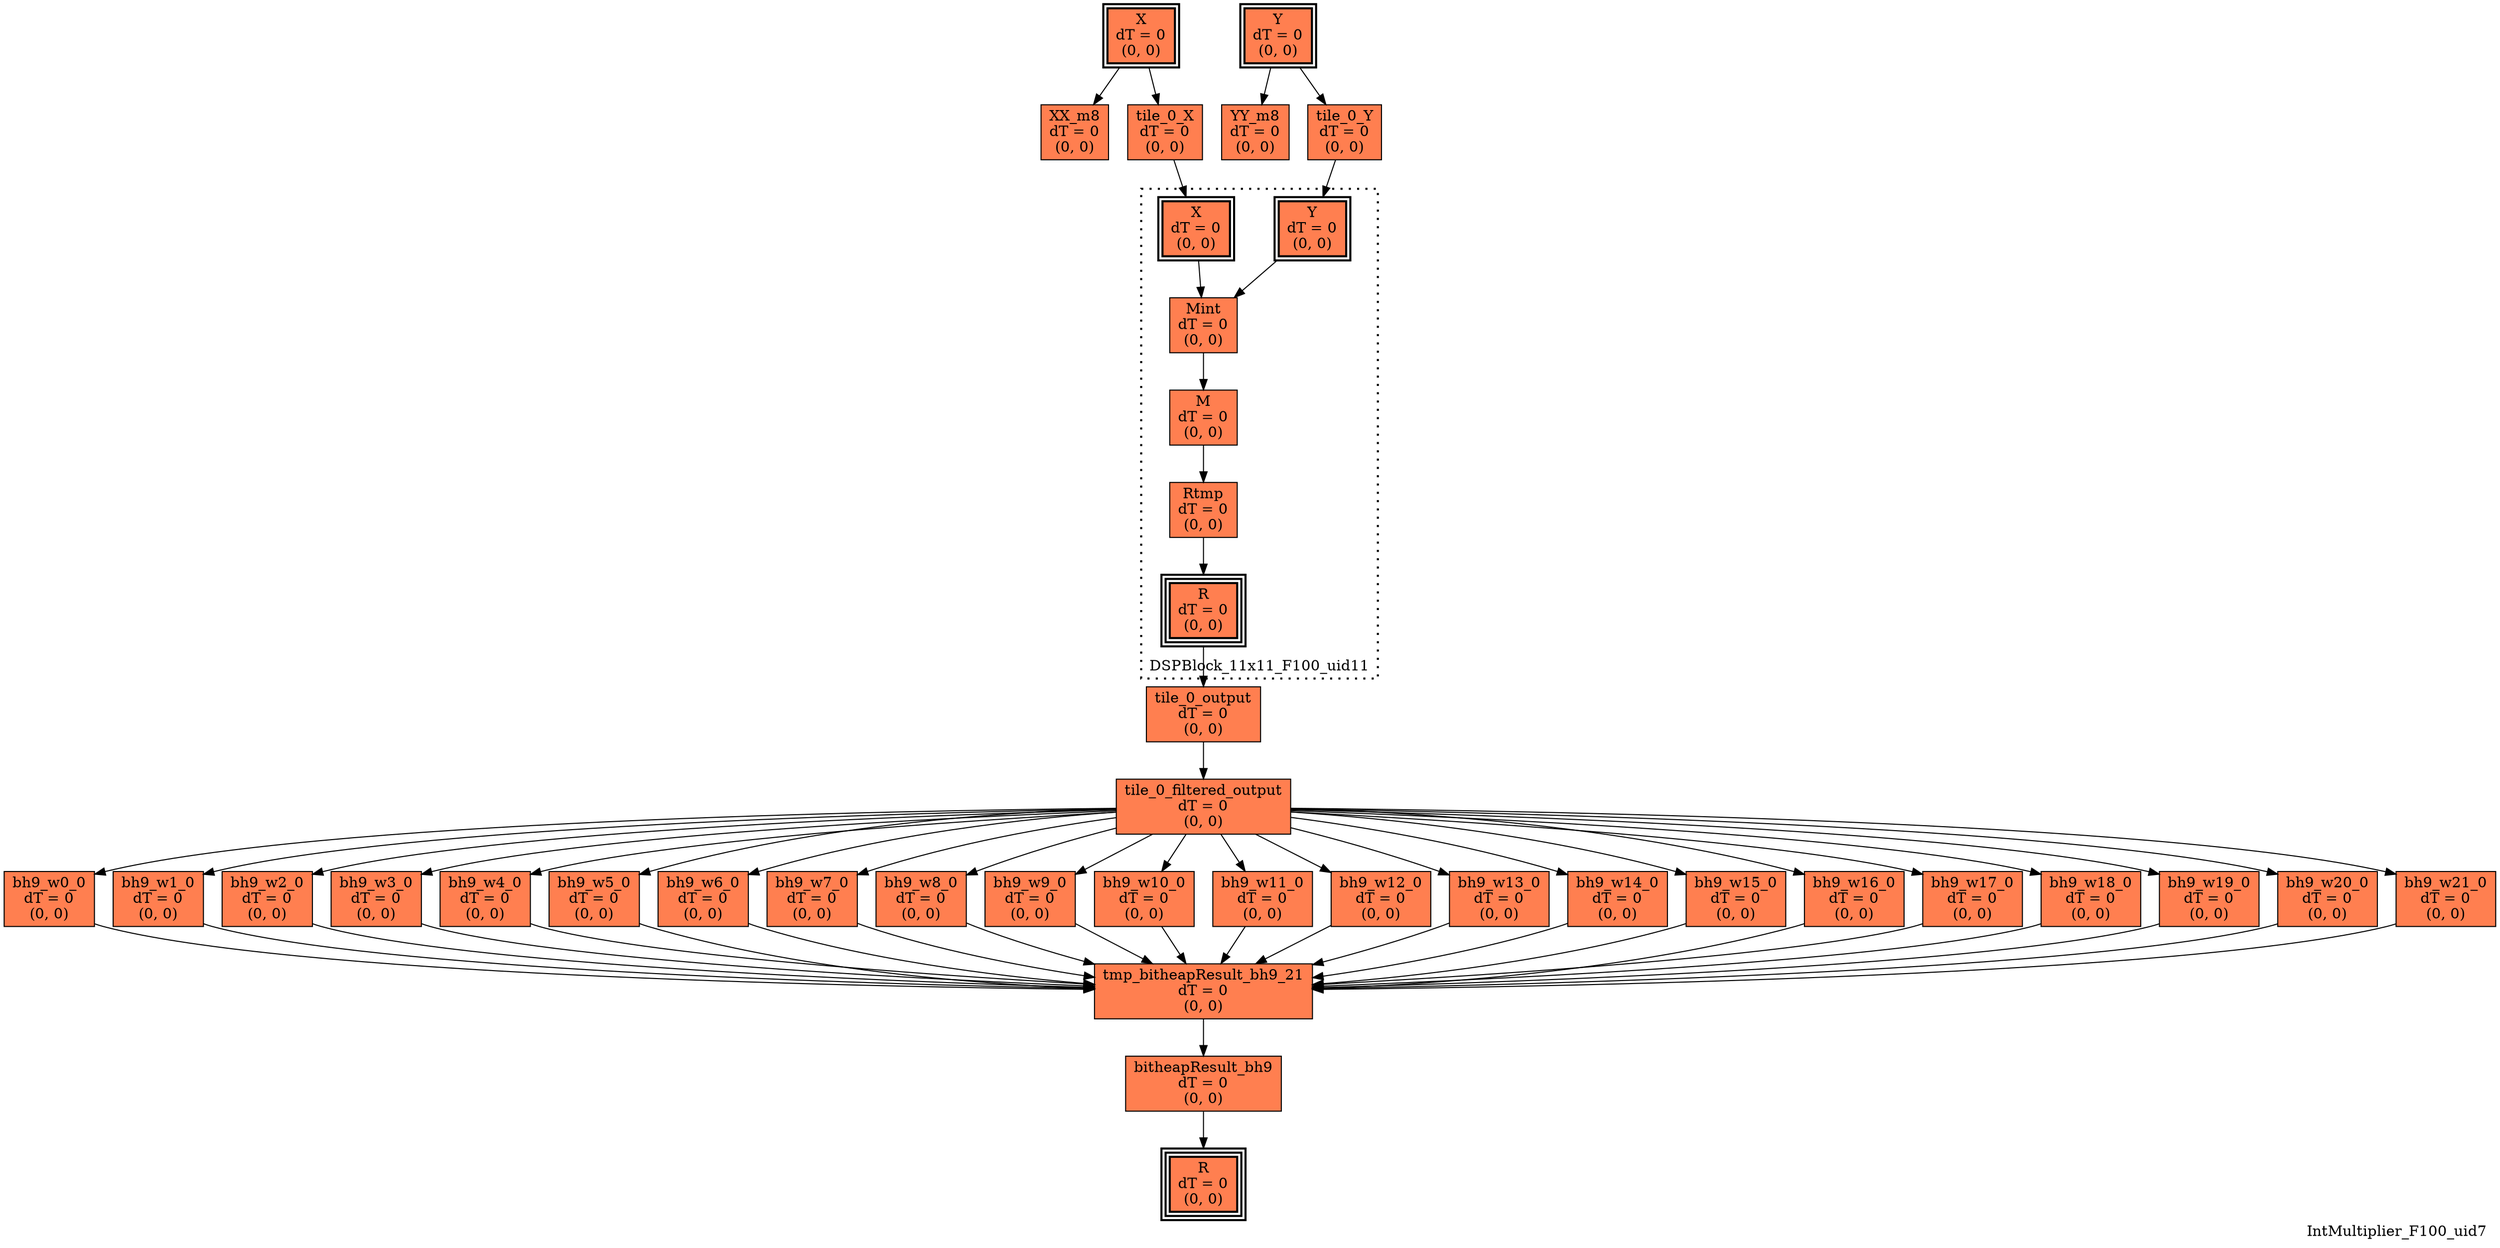 digraph IntMultiplier_F100_uid7
{
	//graph drawing options
	label=IntMultiplier_F100_uid7;
	labelloc=bottom;
	labeljust=right;
	ratio=auto;
	nodesep=0.25;
	ranksep=0.5;

	//input/output signals of operator IntMultiplier_F100_uid7
	X__IntMultiplier_F100_uid7 [ label="X\ndT = 0\n(0, 0)", shape=box, color=black, style="bold, filled", fillcolor=coral, peripheries=2 ];
	Y__IntMultiplier_F100_uid7 [ label="Y\ndT = 0\n(0, 0)", shape=box, color=black, style="bold, filled", fillcolor=coral, peripheries=2 ];
	R__IntMultiplier_F100_uid7 [ label="R\ndT = 0\n(0, 0)", shape=box, color=black, style="bold, filled", fillcolor=coral, peripheries=3 ];
	{rank=same X__IntMultiplier_F100_uid7, Y__IntMultiplier_F100_uid7};
	{rank=same R__IntMultiplier_F100_uid7};
	//internal signals of operator IntMultiplier_F100_uid7
	XX_m8__IntMultiplier_F100_uid7 [ label="XX_m8\ndT = 0\n(0, 0)", shape=box, color=black, style=filled, fillcolor=coral, peripheries=1 ];
	YY_m8__IntMultiplier_F100_uid7 [ label="YY_m8\ndT = 0\n(0, 0)", shape=box, color=black, style=filled, fillcolor=coral, peripheries=1 ];
	tile_0_X__IntMultiplier_F100_uid7 [ label="tile_0_X\ndT = 0\n(0, 0)", shape=box, color=black, style=filled, fillcolor=coral, peripheries=1 ];
	tile_0_Y__IntMultiplier_F100_uid7 [ label="tile_0_Y\ndT = 0\n(0, 0)", shape=box, color=black, style=filled, fillcolor=coral, peripheries=1 ];
	tile_0_output__IntMultiplier_F100_uid7 [ label="tile_0_output\ndT = 0\n(0, 0)", shape=box, color=black, style=filled, fillcolor=coral, peripheries=1 ];
	tile_0_filtered_output__IntMultiplier_F100_uid7 [ label="tile_0_filtered_output\ndT = 0\n(0, 0)", shape=box, color=black, style=filled, fillcolor=coral, peripheries=1 ];
	bh9_w0_0__IntMultiplier_F100_uid7 [ label="bh9_w0_0\ndT = 0\n(0, 0)", shape=box, color=black, style=filled, fillcolor=coral, peripheries=1 ];
	bh9_w1_0__IntMultiplier_F100_uid7 [ label="bh9_w1_0\ndT = 0\n(0, 0)", shape=box, color=black, style=filled, fillcolor=coral, peripheries=1 ];
	bh9_w2_0__IntMultiplier_F100_uid7 [ label="bh9_w2_0\ndT = 0\n(0, 0)", shape=box, color=black, style=filled, fillcolor=coral, peripheries=1 ];
	bh9_w3_0__IntMultiplier_F100_uid7 [ label="bh9_w3_0\ndT = 0\n(0, 0)", shape=box, color=black, style=filled, fillcolor=coral, peripheries=1 ];
	bh9_w4_0__IntMultiplier_F100_uid7 [ label="bh9_w4_0\ndT = 0\n(0, 0)", shape=box, color=black, style=filled, fillcolor=coral, peripheries=1 ];
	bh9_w5_0__IntMultiplier_F100_uid7 [ label="bh9_w5_0\ndT = 0\n(0, 0)", shape=box, color=black, style=filled, fillcolor=coral, peripheries=1 ];
	bh9_w6_0__IntMultiplier_F100_uid7 [ label="bh9_w6_0\ndT = 0\n(0, 0)", shape=box, color=black, style=filled, fillcolor=coral, peripheries=1 ];
	bh9_w7_0__IntMultiplier_F100_uid7 [ label="bh9_w7_0\ndT = 0\n(0, 0)", shape=box, color=black, style=filled, fillcolor=coral, peripheries=1 ];
	bh9_w8_0__IntMultiplier_F100_uid7 [ label="bh9_w8_0\ndT = 0\n(0, 0)", shape=box, color=black, style=filled, fillcolor=coral, peripheries=1 ];
	bh9_w9_0__IntMultiplier_F100_uid7 [ label="bh9_w9_0\ndT = 0\n(0, 0)", shape=box, color=black, style=filled, fillcolor=coral, peripheries=1 ];
	bh9_w10_0__IntMultiplier_F100_uid7 [ label="bh9_w10_0\ndT = 0\n(0, 0)", shape=box, color=black, style=filled, fillcolor=coral, peripheries=1 ];
	bh9_w11_0__IntMultiplier_F100_uid7 [ label="bh9_w11_0\ndT = 0\n(0, 0)", shape=box, color=black, style=filled, fillcolor=coral, peripheries=1 ];
	bh9_w12_0__IntMultiplier_F100_uid7 [ label="bh9_w12_0\ndT = 0\n(0, 0)", shape=box, color=black, style=filled, fillcolor=coral, peripheries=1 ];
	bh9_w13_0__IntMultiplier_F100_uid7 [ label="bh9_w13_0\ndT = 0\n(0, 0)", shape=box, color=black, style=filled, fillcolor=coral, peripheries=1 ];
	bh9_w14_0__IntMultiplier_F100_uid7 [ label="bh9_w14_0\ndT = 0\n(0, 0)", shape=box, color=black, style=filled, fillcolor=coral, peripheries=1 ];
	bh9_w15_0__IntMultiplier_F100_uid7 [ label="bh9_w15_0\ndT = 0\n(0, 0)", shape=box, color=black, style=filled, fillcolor=coral, peripheries=1 ];
	bh9_w16_0__IntMultiplier_F100_uid7 [ label="bh9_w16_0\ndT = 0\n(0, 0)", shape=box, color=black, style=filled, fillcolor=coral, peripheries=1 ];
	bh9_w17_0__IntMultiplier_F100_uid7 [ label="bh9_w17_0\ndT = 0\n(0, 0)", shape=box, color=black, style=filled, fillcolor=coral, peripheries=1 ];
	bh9_w18_0__IntMultiplier_F100_uid7 [ label="bh9_w18_0\ndT = 0\n(0, 0)", shape=box, color=black, style=filled, fillcolor=coral, peripheries=1 ];
	bh9_w19_0__IntMultiplier_F100_uid7 [ label="bh9_w19_0\ndT = 0\n(0, 0)", shape=box, color=black, style=filled, fillcolor=coral, peripheries=1 ];
	bh9_w20_0__IntMultiplier_F100_uid7 [ label="bh9_w20_0\ndT = 0\n(0, 0)", shape=box, color=black, style=filled, fillcolor=coral, peripheries=1 ];
	bh9_w21_0__IntMultiplier_F100_uid7 [ label="bh9_w21_0\ndT = 0\n(0, 0)", shape=box, color=black, style=filled, fillcolor=coral, peripheries=1 ];
	tmp_bitheapResult_bh9_21__IntMultiplier_F100_uid7 [ label="tmp_bitheapResult_bh9_21\ndT = 0\n(0, 0)", shape=box, color=black, style=filled, fillcolor=coral, peripheries=1 ];
	bitheapResult_bh9__IntMultiplier_F100_uid7 [ label="bitheapResult_bh9\ndT = 0\n(0, 0)", shape=box, color=black, style=filled, fillcolor=coral, peripheries=1 ];

	//subcomponents of operator IntMultiplier_F100_uid7

	subgraph cluster_DSPBlock_11x11_F100_uid11
	{
		//graph drawing options
		label=DSPBlock_11x11_F100_uid11;
		labelloc=bottom;
		labeljust=right;
		style="bold, dotted";
		ratio=auto;
		nodesep=0.25;
		ranksep=0.5;

		//input/output signals of operator DSPBlock_11x11_F100_uid11
		X__DSPBlock_11x11_F100_uid11 [ label="X\ndT = 0\n(0, 0)", shape=box, color=black, style="bold, filled", fillcolor=coral, peripheries=2 ];
		Y__DSPBlock_11x11_F100_uid11 [ label="Y\ndT = 0\n(0, 0)", shape=box, color=black, style="bold, filled", fillcolor=coral, peripheries=2 ];
		R__DSPBlock_11x11_F100_uid11 [ label="R\ndT = 0\n(0, 0)", shape=box, color=black, style="bold, filled", fillcolor=coral, peripheries=3 ];
		{rank=same X__DSPBlock_11x11_F100_uid11, Y__DSPBlock_11x11_F100_uid11};
		{rank=same R__DSPBlock_11x11_F100_uid11};
		//internal signals of operator DSPBlock_11x11_F100_uid11
		Mint__DSPBlock_11x11_F100_uid11 [ label="Mint\ndT = 0\n(0, 0)", shape=box, color=black, style=filled, fillcolor=coral, peripheries=1 ];
		M__DSPBlock_11x11_F100_uid11 [ label="M\ndT = 0\n(0, 0)", shape=box, color=black, style=filled, fillcolor=coral, peripheries=1 ];
		Rtmp__DSPBlock_11x11_F100_uid11 [ label="Rtmp\ndT = 0\n(0, 0)", shape=box, color=black, style=filled, fillcolor=coral, peripheries=1 ];

		//subcomponents of operator DSPBlock_11x11_F100_uid11

		//input and internal signal connections of operator DSPBlock_11x11_F100_uid11
		X__DSPBlock_11x11_F100_uid11 -> Mint__DSPBlock_11x11_F100_uid11 [ arrowhead=normal, arrowsize=1.0, arrowtail=normal, color=black, dir=forward  ];
		Y__DSPBlock_11x11_F100_uid11 -> Mint__DSPBlock_11x11_F100_uid11 [ arrowhead=normal, arrowsize=1.0, arrowtail=normal, color=black, dir=forward  ];
		Mint__DSPBlock_11x11_F100_uid11 -> M__DSPBlock_11x11_F100_uid11 [ arrowhead=normal, arrowsize=1.0, arrowtail=normal, color=black, dir=forward  ];
		M__DSPBlock_11x11_F100_uid11 -> Rtmp__DSPBlock_11x11_F100_uid11 [ arrowhead=normal, arrowsize=1.0, arrowtail=normal, color=black, dir=forward  ];
		Rtmp__DSPBlock_11x11_F100_uid11 -> R__DSPBlock_11x11_F100_uid11 [ arrowhead=normal, arrowsize=1.0, arrowtail=normal, color=black, dir=forward  ];
	}

		//output signal connections of operator DSPBlock_11x11_F100_uid11
		R__DSPBlock_11x11_F100_uid11 -> tile_0_output__IntMultiplier_F100_uid7 [ arrowhead=normal, arrowsize=1.0, arrowtail=normal, color=black, dir=forward  ];

	//input and internal signal connections of operator IntMultiplier_F100_uid7
	X__IntMultiplier_F100_uid7 -> XX_m8__IntMultiplier_F100_uid7 [ arrowhead=normal, arrowsize=1.0, arrowtail=normal, color=black, dir=forward  ];
	X__IntMultiplier_F100_uid7 -> tile_0_X__IntMultiplier_F100_uid7 [ arrowhead=normal, arrowsize=1.0, arrowtail=normal, color=black, dir=forward  ];
	Y__IntMultiplier_F100_uid7 -> YY_m8__IntMultiplier_F100_uid7 [ arrowhead=normal, arrowsize=1.0, arrowtail=normal, color=black, dir=forward  ];
	Y__IntMultiplier_F100_uid7 -> tile_0_Y__IntMultiplier_F100_uid7 [ arrowhead=normal, arrowsize=1.0, arrowtail=normal, color=black, dir=forward  ];
	tile_0_X__IntMultiplier_F100_uid7 -> X__DSPBlock_11x11_F100_uid11 [ arrowhead=normal, arrowsize=1.0, arrowtail=normal, color=black, dir=forward  ];
	tile_0_Y__IntMultiplier_F100_uid7 -> Y__DSPBlock_11x11_F100_uid11 [ arrowhead=normal, arrowsize=1.0, arrowtail=normal, color=black, dir=forward  ];
	tile_0_output__IntMultiplier_F100_uid7 -> tile_0_filtered_output__IntMultiplier_F100_uid7 [ arrowhead=normal, arrowsize=1.0, arrowtail=normal, color=black, dir=forward  ];
	tile_0_filtered_output__IntMultiplier_F100_uid7 -> bh9_w0_0__IntMultiplier_F100_uid7 [ arrowhead=normal, arrowsize=1.0, arrowtail=normal, color=black, dir=forward  ];
	tile_0_filtered_output__IntMultiplier_F100_uid7 -> bh9_w1_0__IntMultiplier_F100_uid7 [ arrowhead=normal, arrowsize=1.0, arrowtail=normal, color=black, dir=forward  ];
	tile_0_filtered_output__IntMultiplier_F100_uid7 -> bh9_w2_0__IntMultiplier_F100_uid7 [ arrowhead=normal, arrowsize=1.0, arrowtail=normal, color=black, dir=forward  ];
	tile_0_filtered_output__IntMultiplier_F100_uid7 -> bh9_w3_0__IntMultiplier_F100_uid7 [ arrowhead=normal, arrowsize=1.0, arrowtail=normal, color=black, dir=forward  ];
	tile_0_filtered_output__IntMultiplier_F100_uid7 -> bh9_w4_0__IntMultiplier_F100_uid7 [ arrowhead=normal, arrowsize=1.0, arrowtail=normal, color=black, dir=forward  ];
	tile_0_filtered_output__IntMultiplier_F100_uid7 -> bh9_w5_0__IntMultiplier_F100_uid7 [ arrowhead=normal, arrowsize=1.0, arrowtail=normal, color=black, dir=forward  ];
	tile_0_filtered_output__IntMultiplier_F100_uid7 -> bh9_w6_0__IntMultiplier_F100_uid7 [ arrowhead=normal, arrowsize=1.0, arrowtail=normal, color=black, dir=forward  ];
	tile_0_filtered_output__IntMultiplier_F100_uid7 -> bh9_w7_0__IntMultiplier_F100_uid7 [ arrowhead=normal, arrowsize=1.0, arrowtail=normal, color=black, dir=forward  ];
	tile_0_filtered_output__IntMultiplier_F100_uid7 -> bh9_w8_0__IntMultiplier_F100_uid7 [ arrowhead=normal, arrowsize=1.0, arrowtail=normal, color=black, dir=forward  ];
	tile_0_filtered_output__IntMultiplier_F100_uid7 -> bh9_w9_0__IntMultiplier_F100_uid7 [ arrowhead=normal, arrowsize=1.0, arrowtail=normal, color=black, dir=forward  ];
	tile_0_filtered_output__IntMultiplier_F100_uid7 -> bh9_w10_0__IntMultiplier_F100_uid7 [ arrowhead=normal, arrowsize=1.0, arrowtail=normal, color=black, dir=forward  ];
	tile_0_filtered_output__IntMultiplier_F100_uid7 -> bh9_w11_0__IntMultiplier_F100_uid7 [ arrowhead=normal, arrowsize=1.0, arrowtail=normal, color=black, dir=forward  ];
	tile_0_filtered_output__IntMultiplier_F100_uid7 -> bh9_w12_0__IntMultiplier_F100_uid7 [ arrowhead=normal, arrowsize=1.0, arrowtail=normal, color=black, dir=forward  ];
	tile_0_filtered_output__IntMultiplier_F100_uid7 -> bh9_w13_0__IntMultiplier_F100_uid7 [ arrowhead=normal, arrowsize=1.0, arrowtail=normal, color=black, dir=forward  ];
	tile_0_filtered_output__IntMultiplier_F100_uid7 -> bh9_w14_0__IntMultiplier_F100_uid7 [ arrowhead=normal, arrowsize=1.0, arrowtail=normal, color=black, dir=forward  ];
	tile_0_filtered_output__IntMultiplier_F100_uid7 -> bh9_w15_0__IntMultiplier_F100_uid7 [ arrowhead=normal, arrowsize=1.0, arrowtail=normal, color=black, dir=forward  ];
	tile_0_filtered_output__IntMultiplier_F100_uid7 -> bh9_w16_0__IntMultiplier_F100_uid7 [ arrowhead=normal, arrowsize=1.0, arrowtail=normal, color=black, dir=forward  ];
	tile_0_filtered_output__IntMultiplier_F100_uid7 -> bh9_w17_0__IntMultiplier_F100_uid7 [ arrowhead=normal, arrowsize=1.0, arrowtail=normal, color=black, dir=forward  ];
	tile_0_filtered_output__IntMultiplier_F100_uid7 -> bh9_w18_0__IntMultiplier_F100_uid7 [ arrowhead=normal, arrowsize=1.0, arrowtail=normal, color=black, dir=forward  ];
	tile_0_filtered_output__IntMultiplier_F100_uid7 -> bh9_w19_0__IntMultiplier_F100_uid7 [ arrowhead=normal, arrowsize=1.0, arrowtail=normal, color=black, dir=forward  ];
	tile_0_filtered_output__IntMultiplier_F100_uid7 -> bh9_w20_0__IntMultiplier_F100_uid7 [ arrowhead=normal, arrowsize=1.0, arrowtail=normal, color=black, dir=forward  ];
	tile_0_filtered_output__IntMultiplier_F100_uid7 -> bh9_w21_0__IntMultiplier_F100_uid7 [ arrowhead=normal, arrowsize=1.0, arrowtail=normal, color=black, dir=forward  ];
	bh9_w0_0__IntMultiplier_F100_uid7 -> tmp_bitheapResult_bh9_21__IntMultiplier_F100_uid7 [ arrowhead=normal, arrowsize=1.0, arrowtail=normal, color=black, dir=forward  ];
	bh9_w1_0__IntMultiplier_F100_uid7 -> tmp_bitheapResult_bh9_21__IntMultiplier_F100_uid7 [ arrowhead=normal, arrowsize=1.0, arrowtail=normal, color=black, dir=forward  ];
	bh9_w2_0__IntMultiplier_F100_uid7 -> tmp_bitheapResult_bh9_21__IntMultiplier_F100_uid7 [ arrowhead=normal, arrowsize=1.0, arrowtail=normal, color=black, dir=forward  ];
	bh9_w3_0__IntMultiplier_F100_uid7 -> tmp_bitheapResult_bh9_21__IntMultiplier_F100_uid7 [ arrowhead=normal, arrowsize=1.0, arrowtail=normal, color=black, dir=forward  ];
	bh9_w4_0__IntMultiplier_F100_uid7 -> tmp_bitheapResult_bh9_21__IntMultiplier_F100_uid7 [ arrowhead=normal, arrowsize=1.0, arrowtail=normal, color=black, dir=forward  ];
	bh9_w5_0__IntMultiplier_F100_uid7 -> tmp_bitheapResult_bh9_21__IntMultiplier_F100_uid7 [ arrowhead=normal, arrowsize=1.0, arrowtail=normal, color=black, dir=forward  ];
	bh9_w6_0__IntMultiplier_F100_uid7 -> tmp_bitheapResult_bh9_21__IntMultiplier_F100_uid7 [ arrowhead=normal, arrowsize=1.0, arrowtail=normal, color=black, dir=forward  ];
	bh9_w7_0__IntMultiplier_F100_uid7 -> tmp_bitheapResult_bh9_21__IntMultiplier_F100_uid7 [ arrowhead=normal, arrowsize=1.0, arrowtail=normal, color=black, dir=forward  ];
	bh9_w8_0__IntMultiplier_F100_uid7 -> tmp_bitheapResult_bh9_21__IntMultiplier_F100_uid7 [ arrowhead=normal, arrowsize=1.0, arrowtail=normal, color=black, dir=forward  ];
	bh9_w9_0__IntMultiplier_F100_uid7 -> tmp_bitheapResult_bh9_21__IntMultiplier_F100_uid7 [ arrowhead=normal, arrowsize=1.0, arrowtail=normal, color=black, dir=forward  ];
	bh9_w10_0__IntMultiplier_F100_uid7 -> tmp_bitheapResult_bh9_21__IntMultiplier_F100_uid7 [ arrowhead=normal, arrowsize=1.0, arrowtail=normal, color=black, dir=forward  ];
	bh9_w11_0__IntMultiplier_F100_uid7 -> tmp_bitheapResult_bh9_21__IntMultiplier_F100_uid7 [ arrowhead=normal, arrowsize=1.0, arrowtail=normal, color=black, dir=forward  ];
	bh9_w12_0__IntMultiplier_F100_uid7 -> tmp_bitheapResult_bh9_21__IntMultiplier_F100_uid7 [ arrowhead=normal, arrowsize=1.0, arrowtail=normal, color=black, dir=forward  ];
	bh9_w13_0__IntMultiplier_F100_uid7 -> tmp_bitheapResult_bh9_21__IntMultiplier_F100_uid7 [ arrowhead=normal, arrowsize=1.0, arrowtail=normal, color=black, dir=forward  ];
	bh9_w14_0__IntMultiplier_F100_uid7 -> tmp_bitheapResult_bh9_21__IntMultiplier_F100_uid7 [ arrowhead=normal, arrowsize=1.0, arrowtail=normal, color=black, dir=forward  ];
	bh9_w15_0__IntMultiplier_F100_uid7 -> tmp_bitheapResult_bh9_21__IntMultiplier_F100_uid7 [ arrowhead=normal, arrowsize=1.0, arrowtail=normal, color=black, dir=forward  ];
	bh9_w16_0__IntMultiplier_F100_uid7 -> tmp_bitheapResult_bh9_21__IntMultiplier_F100_uid7 [ arrowhead=normal, arrowsize=1.0, arrowtail=normal, color=black, dir=forward  ];
	bh9_w17_0__IntMultiplier_F100_uid7 -> tmp_bitheapResult_bh9_21__IntMultiplier_F100_uid7 [ arrowhead=normal, arrowsize=1.0, arrowtail=normal, color=black, dir=forward  ];
	bh9_w18_0__IntMultiplier_F100_uid7 -> tmp_bitheapResult_bh9_21__IntMultiplier_F100_uid7 [ arrowhead=normal, arrowsize=1.0, arrowtail=normal, color=black, dir=forward  ];
	bh9_w19_0__IntMultiplier_F100_uid7 -> tmp_bitheapResult_bh9_21__IntMultiplier_F100_uid7 [ arrowhead=normal, arrowsize=1.0, arrowtail=normal, color=black, dir=forward  ];
	bh9_w20_0__IntMultiplier_F100_uid7 -> tmp_bitheapResult_bh9_21__IntMultiplier_F100_uid7 [ arrowhead=normal, arrowsize=1.0, arrowtail=normal, color=black, dir=forward  ];
	bh9_w21_0__IntMultiplier_F100_uid7 -> tmp_bitheapResult_bh9_21__IntMultiplier_F100_uid7 [ arrowhead=normal, arrowsize=1.0, arrowtail=normal, color=black, dir=forward  ];
	tmp_bitheapResult_bh9_21__IntMultiplier_F100_uid7 -> bitheapResult_bh9__IntMultiplier_F100_uid7 [ arrowhead=normal, arrowsize=1.0, arrowtail=normal, color=black, dir=forward  ];
	bitheapResult_bh9__IntMultiplier_F100_uid7 -> R__IntMultiplier_F100_uid7 [ arrowhead=normal, arrowsize=1.0, arrowtail=normal, color=black, dir=forward  ];
}

